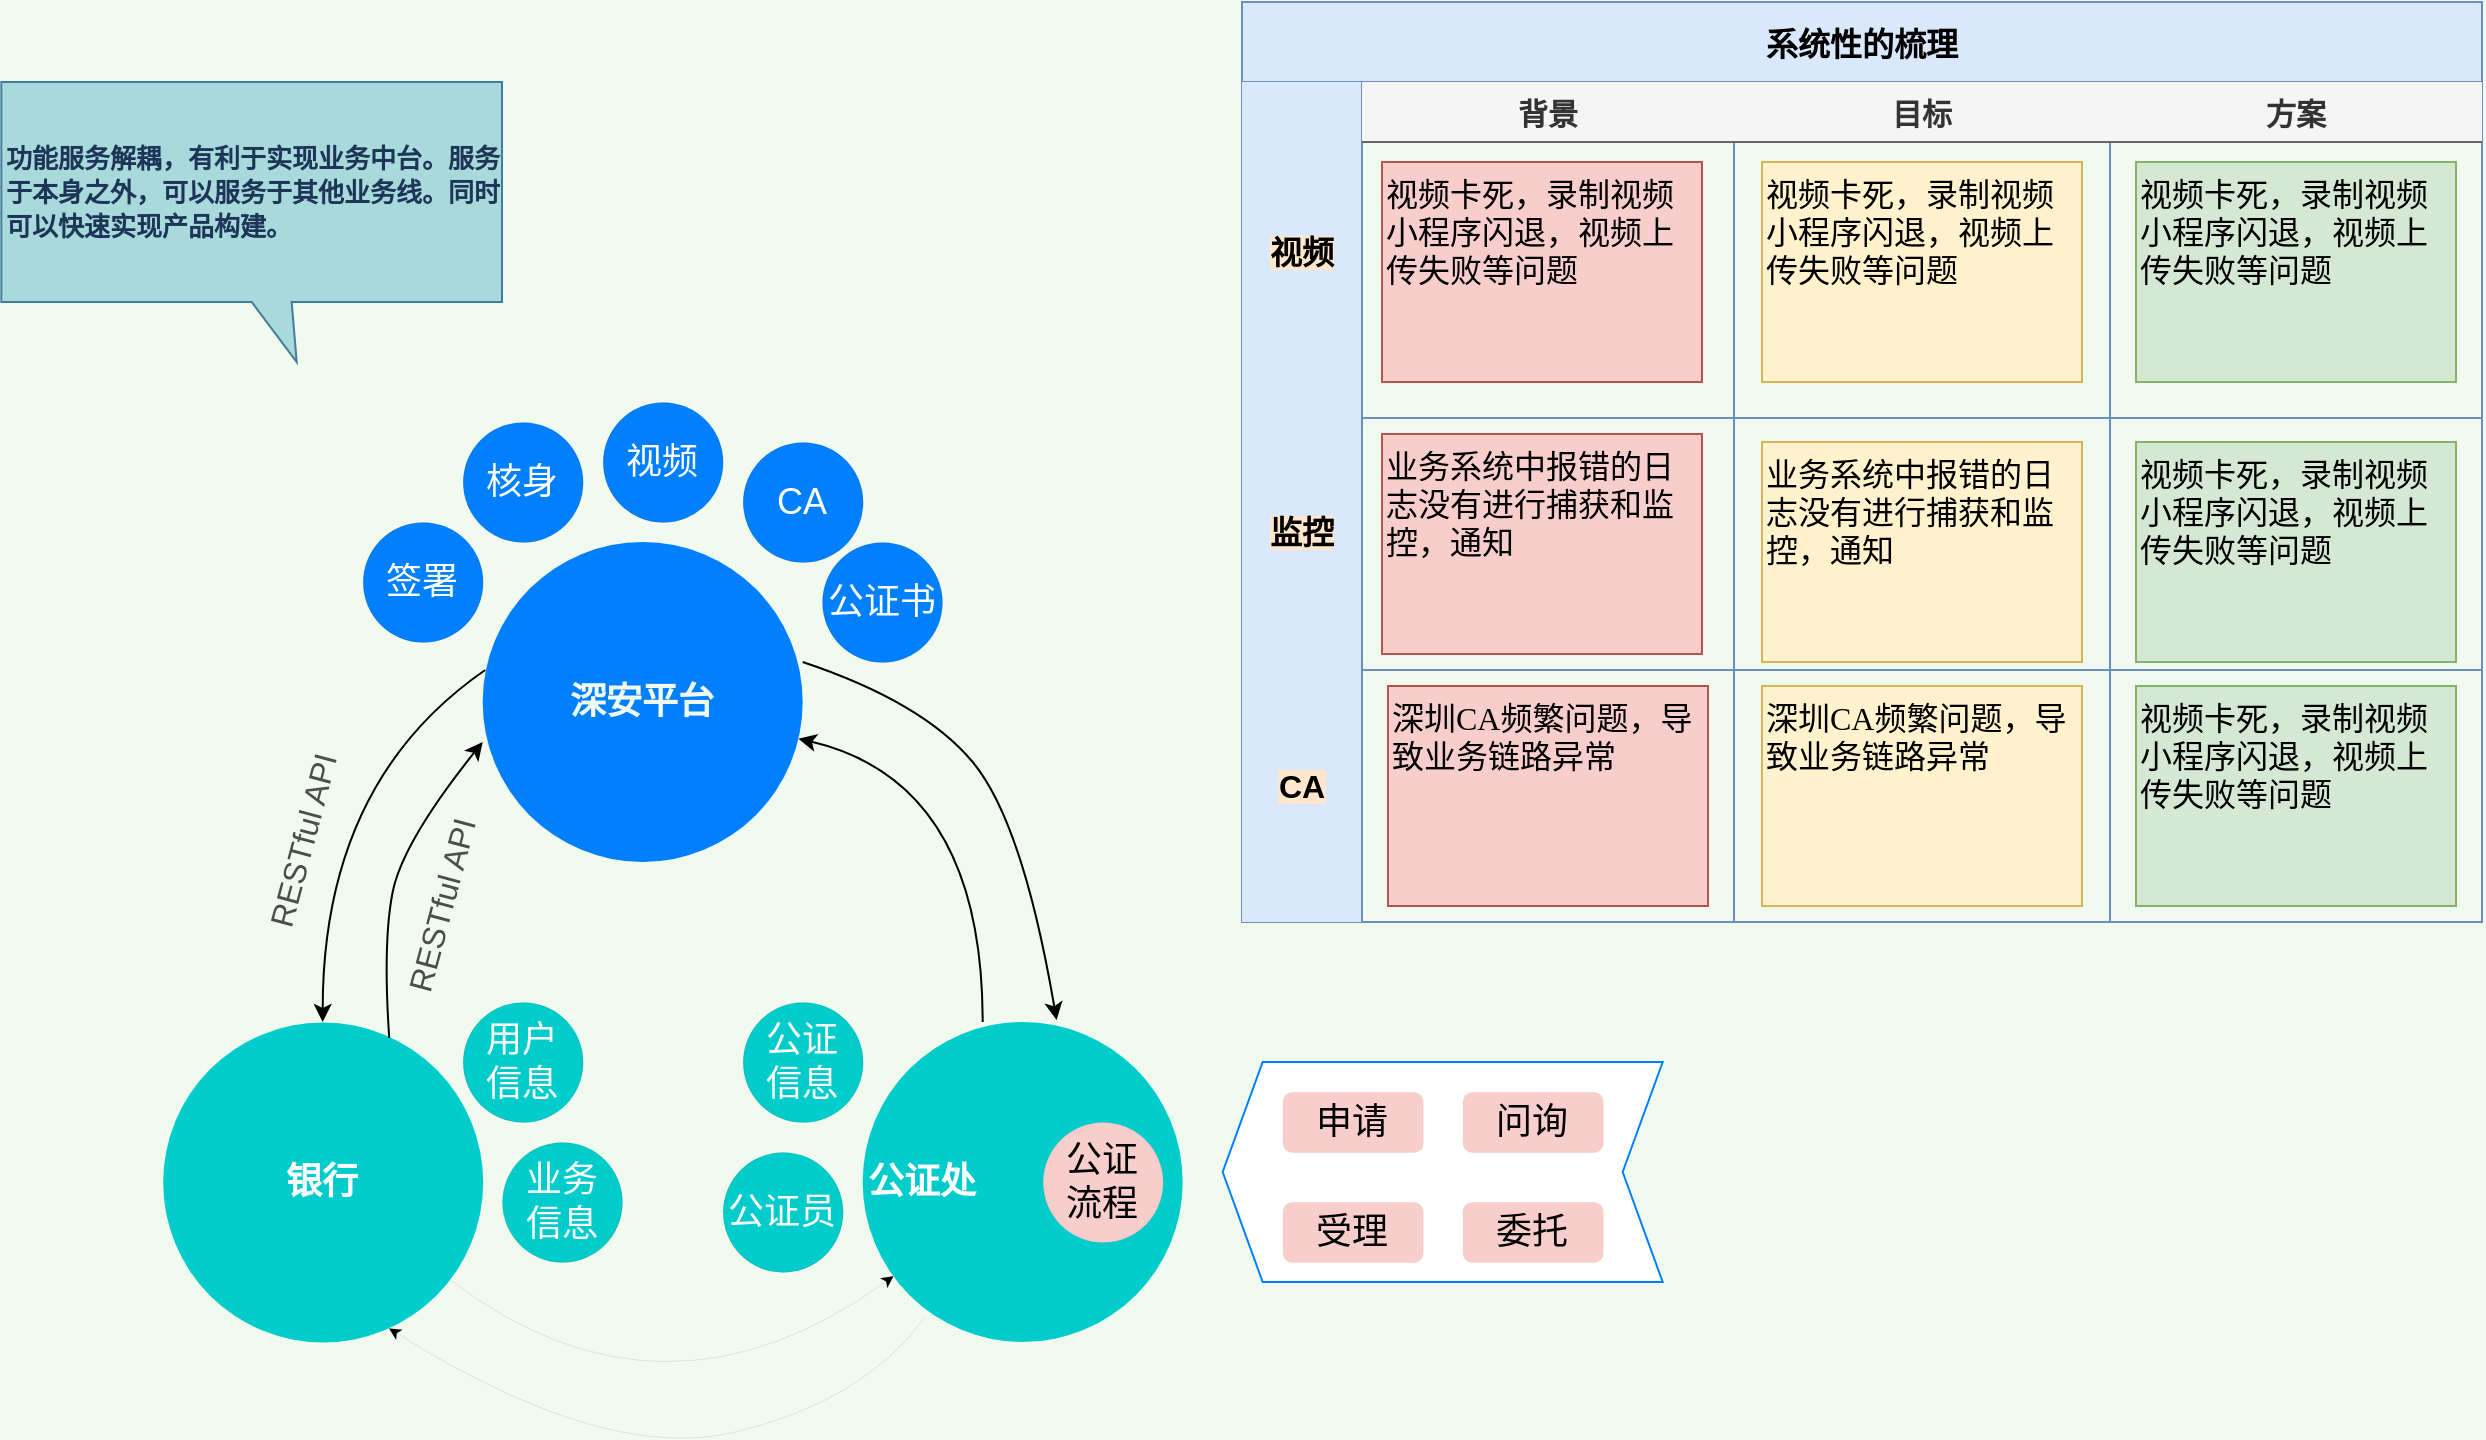 <mxfile version="17.4.6" type="github" pages="2">
  <diagram id="TbiD-q-UGumEZRIeGAm7" name="梳理赋强">
    <mxGraphModel dx="1422" dy="762" grid="1" gridSize="10" guides="1" tooltips="1" connect="1" arrows="1" fold="1" page="1" pageScale="1" pageWidth="1600" pageHeight="900" background="#F1FAEE" math="0" shadow="0">
      <root>
        <mxCell id="0" />
        <mxCell id="1" parent="0" />
        <mxCell id="SZ3cnazm3X6QkwhJVz3c-4" value="" style="ellipse;whiteSpace=wrap;html=1;aspect=fixed;fillColor=#00CCCC;fontColor=#FFFFFF;strokeColor=none;fontStyle=1;fontSize=18;" parent="1" vertex="1">
          <mxGeometry x="480.34" y="540" width="160" height="160" as="geometry" />
        </mxCell>
        <mxCell id="SZ3cnazm3X6QkwhJVz3c-5" value="深安平台" style="ellipse;whiteSpace=wrap;html=1;aspect=fixed;fillColor=#007FFF;fontColor=#F1FAEE;strokeColor=none;fontStyle=1;fontSize=18;" parent="1" vertex="1">
          <mxGeometry x="290.34" y="300" width="160" height="160" as="geometry" />
        </mxCell>
        <mxCell id="SZ3cnazm3X6QkwhJVz3c-6" value="银行" style="ellipse;whiteSpace=wrap;html=1;aspect=fixed;fillColor=#00CCCC;fontColor=#FFFFFF;strokeColor=none;fontStyle=1;fontSize=18;strokeWidth=0;gradientColor=none;shadow=0;sketch=0;" parent="1" vertex="1">
          <mxGeometry x="130.34" y="540" width="160" height="160" as="geometry" />
        </mxCell>
        <mxCell id="SZ3cnazm3X6QkwhJVz3c-10" value="" style="curved=1;endArrow=classic;html=1;fontSize=18;fontColor=#FFFFFF;entryX=0.5;entryY=0;entryDx=0;entryDy=0;exitX=0.008;exitY=0.4;exitDx=0;exitDy=0;exitPerimeter=0;" parent="1" source="SZ3cnazm3X6QkwhJVz3c-5" target="SZ3cnazm3X6QkwhJVz3c-6" edge="1">
          <mxGeometry width="50" height="50" relative="1" as="geometry">
            <mxPoint x="310.34" y="410" as="sourcePoint" />
            <mxPoint x="230.34" y="380" as="targetPoint" />
            <Array as="points">
              <mxPoint x="210.34" y="420" />
            </Array>
          </mxGeometry>
        </mxCell>
        <mxCell id="SZ3cnazm3X6QkwhJVz3c-11" value="" style="curved=1;endArrow=classic;html=1;fontSize=18;fontColor=#FFFFFF;entryX=0;entryY=0.625;entryDx=0;entryDy=0;entryPerimeter=0;exitX=0.708;exitY=0.05;exitDx=0;exitDy=0;exitPerimeter=0;" parent="1" source="SZ3cnazm3X6QkwhJVz3c-6" target="SZ3cnazm3X6QkwhJVz3c-5" edge="1">
          <mxGeometry width="50" height="50" relative="1" as="geometry">
            <mxPoint x="270.34" y="530" as="sourcePoint" />
            <mxPoint x="320.34" y="480" as="targetPoint" />
            <Array as="points">
              <mxPoint x="240.34" y="500" />
              <mxPoint x="250.34" y="450" />
            </Array>
          </mxGeometry>
        </mxCell>
        <mxCell id="SZ3cnazm3X6QkwhJVz3c-12" value="签署" style="ellipse;whiteSpace=wrap;html=1;aspect=fixed;shadow=0;sketch=0;fontSize=18;fontColor=#FFFFFF;strokeColor=default;strokeWidth=0;fillColor=#007FFF;gradientColor=none;" parent="1" vertex="1">
          <mxGeometry x="230.34" y="290" width="60" height="60" as="geometry" />
        </mxCell>
        <mxCell id="SZ3cnazm3X6QkwhJVz3c-13" value="核身" style="ellipse;whiteSpace=wrap;html=1;aspect=fixed;shadow=0;sketch=0;fontSize=18;fontColor=#FFFFFF;strokeColor=default;strokeWidth=0;fillColor=#007FFF;gradientColor=none;" parent="1" vertex="1">
          <mxGeometry x="280.34" y="240" width="60" height="60" as="geometry" />
        </mxCell>
        <mxCell id="SZ3cnazm3X6QkwhJVz3c-14" value="CA" style="ellipse;whiteSpace=wrap;html=1;aspect=fixed;shadow=0;sketch=0;fontSize=18;fontColor=#FFFFFF;strokeColor=default;strokeWidth=0;fillColor=#007FFF;gradientColor=none;" parent="1" vertex="1">
          <mxGeometry x="420.34" y="250" width="60" height="60" as="geometry" />
        </mxCell>
        <mxCell id="SZ3cnazm3X6QkwhJVz3c-15" value="公证书" style="ellipse;whiteSpace=wrap;html=1;aspect=fixed;shadow=0;sketch=0;fontSize=18;fontColor=#FFFFFF;strokeColor=default;strokeWidth=0;fillColor=#007FFF;gradientColor=none;" parent="1" vertex="1">
          <mxGeometry x="460" y="300" width="60" height="60" as="geometry" />
        </mxCell>
        <mxCell id="SZ3cnazm3X6QkwhJVz3c-16" value="" style="curved=1;endArrow=classic;html=1;fontFamily=Helvetica;fontSize=18;fontColor=#FFFFFF;align=center;strokeColor=default;strokeWidth=0;" parent="1" source="SZ3cnazm3X6QkwhJVz3c-6" target="SZ3cnazm3X6QkwhJVz3c-4" edge="1">
          <mxGeometry width="50" height="50" relative="1" as="geometry">
            <mxPoint x="290.34" y="670" as="sourcePoint" />
            <mxPoint x="480.34" y="710" as="targetPoint" />
            <Array as="points">
              <mxPoint x="380.34" y="750" />
            </Array>
          </mxGeometry>
        </mxCell>
        <mxCell id="SZ3cnazm3X6QkwhJVz3c-17" value="" style="curved=1;endArrow=classic;html=1;fontSize=18;fontColor=#FFFFFF;entryX=0.706;entryY=0.956;entryDx=0;entryDy=0;entryPerimeter=0;exitX=0.194;exitY=0.919;exitDx=0;exitDy=0;exitPerimeter=0;strokeWidth=0;" parent="1" source="SZ3cnazm3X6QkwhJVz3c-4" target="SZ3cnazm3X6QkwhJVz3c-6" edge="1">
          <mxGeometry width="50" height="50" relative="1" as="geometry">
            <mxPoint x="330.34" y="840" as="sourcePoint" />
            <mxPoint x="380.34" y="790" as="targetPoint" />
            <Array as="points">
              <mxPoint x="480.34" y="730" />
              <mxPoint x="350.34" y="760" />
            </Array>
          </mxGeometry>
        </mxCell>
        <mxCell id="SZ3cnazm3X6QkwhJVz3c-18" value="" style="curved=1;endArrow=classic;html=1;fontSize=18;fontColor=#FFFFFF;" parent="1" target="SZ3cnazm3X6QkwhJVz3c-5" edge="1">
          <mxGeometry width="50" height="50" relative="1" as="geometry">
            <mxPoint x="540.34" y="540" as="sourcePoint" />
            <mxPoint x="590.34" y="420" as="targetPoint" />
            <Array as="points">
              <mxPoint x="540.34" y="420" />
            </Array>
          </mxGeometry>
        </mxCell>
        <mxCell id="SZ3cnazm3X6QkwhJVz3c-19" value="" style="curved=1;endArrow=classic;html=1;fontSize=18;fontColor=#FFFFFF;exitX=1;exitY=0.375;exitDx=0;exitDy=0;exitPerimeter=0;entryX=0.606;entryY=-0.006;entryDx=0;entryDy=0;entryPerimeter=0;" parent="1" source="SZ3cnazm3X6QkwhJVz3c-5" target="SZ3cnazm3X6QkwhJVz3c-4" edge="1">
          <mxGeometry width="50" height="50" relative="1" as="geometry">
            <mxPoint x="610.34" y="460" as="sourcePoint" />
            <mxPoint x="580.34" y="540" as="targetPoint" />
            <Array as="points">
              <mxPoint x="510.34" y="380" />
              <mxPoint x="560.34" y="440" />
            </Array>
          </mxGeometry>
        </mxCell>
        <mxCell id="SZ3cnazm3X6QkwhJVz3c-20" value="公证&lt;br&gt;流程" style="ellipse;whiteSpace=wrap;html=1;aspect=fixed;shadow=0;sketch=0;fontSize=18;strokeColor=#b85450;strokeWidth=0;fillColor=#f8cecc;" parent="1" vertex="1">
          <mxGeometry x="570.34" y="590" width="60" height="60" as="geometry" />
        </mxCell>
        <mxCell id="SZ3cnazm3X6QkwhJVz3c-21" value="&lt;span style=&quot;font-weight: 700&quot;&gt;公证处&lt;/span&gt;" style="text;html=1;strokeColor=none;fillColor=none;align=center;verticalAlign=middle;whiteSpace=wrap;rounded=0;shadow=0;sketch=0;fontSize=18;fontColor=#FFFFFF;" parent="1" vertex="1">
          <mxGeometry x="480.34" y="605" width="60" height="30" as="geometry" />
        </mxCell>
        <mxCell id="SZ3cnazm3X6QkwhJVz3c-24" value="" style="shape=step;perimeter=stepPerimeter;whiteSpace=wrap;html=1;fixedSize=1;shadow=0;sketch=0;fontSize=18;strokeWidth=1;direction=west;size=20;strokeColor=#007FFF;" parent="1" vertex="1">
          <mxGeometry x="660.34" y="560" width="220" height="110" as="geometry" />
        </mxCell>
        <mxCell id="SZ3cnazm3X6QkwhJVz3c-26" value="委托" style="rounded=1;whiteSpace=wrap;html=1;shadow=0;sketch=0;fontSize=18;strokeColor=#b85450;strokeWidth=0;fillColor=#f8cecc;" parent="1" vertex="1">
          <mxGeometry x="780.34" y="630" width="70" height="30" as="geometry" />
        </mxCell>
        <mxCell id="SZ3cnazm3X6QkwhJVz3c-27" value="受理" style="rounded=1;whiteSpace=wrap;html=1;shadow=0;sketch=0;fontSize=18;strokeColor=#b85450;strokeWidth=0;fillColor=#f8cecc;" parent="1" vertex="1">
          <mxGeometry x="690.34" y="630" width="70" height="30" as="geometry" />
        </mxCell>
        <mxCell id="SZ3cnazm3X6QkwhJVz3c-28" value="问询" style="rounded=1;whiteSpace=wrap;html=1;shadow=0;sketch=0;fontSize=18;strokeColor=#b85450;strokeWidth=0;fillColor=#f8cecc;" parent="1" vertex="1">
          <mxGeometry x="780.34" y="575" width="70" height="30" as="geometry" />
        </mxCell>
        <mxCell id="SZ3cnazm3X6QkwhJVz3c-29" value="申请" style="rounded=1;whiteSpace=wrap;html=1;shadow=0;sketch=0;fontSize=18;strokeColor=#b85450;strokeWidth=0;fillColor=#f8cecc;" parent="1" vertex="1">
          <mxGeometry x="690.34" y="575" width="70" height="30" as="geometry" />
        </mxCell>
        <mxCell id="SZ3cnazm3X6QkwhJVz3c-30" value="用户&lt;br&gt;信息" style="ellipse;whiteSpace=wrap;html=1;aspect=fixed;shadow=0;sketch=0;fontSize=18;fontColor=#FFFFFF;strokeColor=default;strokeWidth=0;fillColor=#00CCCC;gradientColor=none;" parent="1" vertex="1">
          <mxGeometry x="280.34" y="530" width="60" height="60" as="geometry" />
        </mxCell>
        <mxCell id="SZ3cnazm3X6QkwhJVz3c-31" value="公证&lt;br&gt;信息" style="ellipse;whiteSpace=wrap;html=1;aspect=fixed;shadow=0;sketch=0;fontSize=18;fontColor=#FFFFFF;strokeColor=default;strokeWidth=0;fillColor=#00CCCC;gradientColor=none;" parent="1" vertex="1">
          <mxGeometry x="420.34" y="530" width="60" height="60" as="geometry" />
        </mxCell>
        <mxCell id="SZ3cnazm3X6QkwhJVz3c-32" value="公证员" style="ellipse;whiteSpace=wrap;html=1;aspect=fixed;shadow=0;sketch=0;fontSize=18;fontColor=#FFFFFF;strokeColor=default;strokeWidth=0;fillColor=#00CCCC;gradientColor=none;" parent="1" vertex="1">
          <mxGeometry x="410.34" y="605" width="60" height="60" as="geometry" />
        </mxCell>
        <mxCell id="SZ3cnazm3X6QkwhJVz3c-34" value="&lt;span style=&quot;color: rgb(77, 77, 77); font-size: 16px;&quot;&gt;RESTful API&lt;/span&gt;" style="text;html=1;strokeColor=none;fillColor=none;align=center;verticalAlign=middle;whiteSpace=wrap;rounded=0;shadow=0;sketch=0;fontSize=18;rotation=-75;labelBackgroundColor=none;" parent="1" vertex="1">
          <mxGeometry x="190" y="470" width="160.34" height="22.59" as="geometry" />
        </mxCell>
        <mxCell id="SZ3cnazm3X6QkwhJVz3c-35" value="&lt;span style=&quot;color: rgb(77, 77, 77); font-size: 16px;&quot;&gt;RESTful API&lt;/span&gt;" style="text;html=1;strokeColor=none;fillColor=none;align=center;verticalAlign=middle;whiteSpace=wrap;rounded=0;shadow=0;sketch=0;fontSize=18;rotation=-75;labelBackgroundColor=none;" parent="1" vertex="1">
          <mxGeometry x="120" y="437.41" width="160.34" height="22.59" as="geometry" />
        </mxCell>
        <mxCell id="0kJrQQ6XNHGuofrC7Rx9-1" value="业务&lt;br&gt;信息" style="ellipse;whiteSpace=wrap;html=1;aspect=fixed;shadow=0;sketch=0;fontSize=18;fontColor=#FFFFFF;strokeColor=default;strokeWidth=0;fillColor=#00CCCC;gradientColor=none;" parent="1" vertex="1">
          <mxGeometry x="300" y="600" width="60" height="60" as="geometry" />
        </mxCell>
        <mxCell id="NVHMBf0Pm29na-19WKgt-1" value="视频" style="ellipse;whiteSpace=wrap;html=1;aspect=fixed;shadow=0;sketch=0;fontSize=18;fontColor=#FFFFFF;strokeColor=default;strokeWidth=0;fillColor=#007FFF;gradientColor=none;" parent="1" vertex="1">
          <mxGeometry x="350.34" y="230" width="60" height="60" as="geometry" />
        </mxCell>
        <mxCell id="Mb-JLxG81UEq2aO8pVqn-1" value="&lt;div&gt;&lt;div&gt;&lt;span style=&quot;font-family: &amp;#34;larkhacksafarifont&amp;#34; , &amp;#34;larkemojifont&amp;#34; , &amp;#34;larkchinesequote&amp;#34; , , &amp;#34;blinkmacsystemfont&amp;#34; , &amp;#34;helvetica neue&amp;#34; , &amp;#34;arial&amp;#34; , &amp;#34;segoe ui&amp;#34; , &amp;#34;pingfang sc&amp;#34; , &amp;#34;microsoft yahei&amp;#34; , &amp;#34;hiragino sans gb&amp;#34; , sans-serif , &amp;#34;apple color emoji&amp;#34; , &amp;#34;segoe ui emoji&amp;#34; , &amp;#34;segoe ui symbol&amp;#34; , &amp;#34;noto color emoji&amp;#34;&quot;&gt;&lt;span style=&quot;font-size: 13px&quot;&gt;功能服务解耦，有利于实现业务中台。服务于本身之外，可以服务于其他业务线。同时可以快速实现产品构建。&lt;/span&gt;&lt;/span&gt;&lt;/div&gt;&lt;/div&gt;" style="shape=callout;whiteSpace=wrap;html=1;perimeter=calloutPerimeter;labelBackgroundColor=none;labelBorderColor=none;fontSize=14;fillColor=#A8DADC;strokeColor=#457B9D;fontColor=#1D3557;fontStyle=1;align=left;position2=0.59;" parent="1" vertex="1">
          <mxGeometry x="49.66" y="70" width="250.34" height="140" as="geometry" />
        </mxCell>
        <mxCell id="5Gq2tqILsiGYKfqjiZqC-10" value="系统性的梳理" style="shape=table;childLayout=tableLayout;startSize=40;collapsible=0;recursiveResize=0;expand=0;fontStyle=1;fillColor=#dae8fc;strokeColor=#6c8ebf;fontSize=16;verticalAlign=middle;" vertex="1" parent="1">
          <mxGeometry x="670" y="30" width="620" height="460" as="geometry" />
        </mxCell>
        <mxCell id="5Gq2tqILsiGYKfqjiZqC-11" value="" style="shape=tableRow;horizontal=0;startSize=60;swimlaneHead=0;swimlaneBody=0;top=0;left=0;bottom=0;right=0;dropTarget=0;collapsible=0;recursiveResize=0;expand=0;fontStyle=1;labelPosition=center;verticalLabelPosition=middle;align=center;verticalAlign=middle;fontFamily=Verdana;textDirection=ltr;flipH=0;flipV=0;swimlaneFillColor=none;rounded=0;shadow=0;sketch=0;fontSize=14;fillColor=#dae8fc;strokeColor=#6c8ebf;" vertex="1" parent="5Gq2tqILsiGYKfqjiZqC-10">
          <mxGeometry y="40" width="620" height="168" as="geometry" />
        </mxCell>
        <mxCell id="5Gq2tqILsiGYKfqjiZqC-12" value="背景" style="swimlane;swimlaneHead=0;swimlaneBody=0;fontStyle=0;connectable=0;fillColor=#f5f5f5;startSize=30;collapsible=0;recursiveResize=0;expand=0;fontStyle=1;strokeColor=#666666;fontSize=15;fontColor=#333333;" vertex="1" parent="5Gq2tqILsiGYKfqjiZqC-11">
          <mxGeometry x="60" width="186" height="168" as="geometry">
            <mxRectangle width="186" height="168" as="alternateBounds" />
          </mxGeometry>
        </mxCell>
        <mxCell id="5Gq2tqILsiGYKfqjiZqC-37" value="视频卡死，录制视频小程序闪退，视频上传失败等问题" style="text;whiteSpace=wrap;html=1;fontSize=16;fontFamily=Verdana;fillColor=#f8cecc;strokeColor=#b85450;" vertex="1" parent="5Gq2tqILsiGYKfqjiZqC-12">
          <mxGeometry x="10" y="40" width="160" height="110" as="geometry" />
        </mxCell>
        <mxCell id="5Gq2tqILsiGYKfqjiZqC-13" value="目标" style="swimlane;swimlaneHead=0;swimlaneBody=0;fontStyle=0;connectable=0;fillColor=#f5f5f5;startSize=30;collapsible=0;recursiveResize=0;expand=0;fontStyle=1;strokeColor=#666666;fontSize=15;fontColor=#333333;" vertex="1" parent="5Gq2tqILsiGYKfqjiZqC-11">
          <mxGeometry x="246" width="188" height="168" as="geometry">
            <mxRectangle width="188" height="168" as="alternateBounds" />
          </mxGeometry>
        </mxCell>
        <mxCell id="5Gq2tqILsiGYKfqjiZqC-40" value="视频卡死，录制视频小程序闪退，视频上传失败等问题" style="text;whiteSpace=wrap;html=1;fontSize=16;fontFamily=Verdana;fillColor=#fff2cc;strokeColor=#d6b656;" vertex="1" parent="5Gq2tqILsiGYKfqjiZqC-13">
          <mxGeometry x="14" y="40" width="160" height="110" as="geometry" />
        </mxCell>
        <mxCell id="5Gq2tqILsiGYKfqjiZqC-14" value="方案" style="swimlane;swimlaneHead=0;swimlaneBody=0;fontStyle=0;connectable=0;fillColor=#f5f5f5;startSize=30;collapsible=0;recursiveResize=0;expand=0;fontStyle=1;strokeColor=#666666;fontSize=15;fontColor=#333333;" vertex="1" parent="5Gq2tqILsiGYKfqjiZqC-11">
          <mxGeometry x="434" width="186" height="168" as="geometry">
            <mxRectangle width="186" height="168" as="alternateBounds" />
          </mxGeometry>
        </mxCell>
        <mxCell id="5Gq2tqILsiGYKfqjiZqC-45" value="视频卡死，录制视频小程序闪退，视频上传失败等问题" style="text;whiteSpace=wrap;html=1;fontSize=16;fontFamily=Verdana;fillColor=#d5e8d4;strokeColor=#82b366;" vertex="1" parent="5Gq2tqILsiGYKfqjiZqC-14">
          <mxGeometry x="13" y="40" width="160" height="110" as="geometry" />
        </mxCell>
        <mxCell id="5Gq2tqILsiGYKfqjiZqC-15" value="" style="shape=tableRow;horizontal=0;startSize=60;swimlaneHead=0;swimlaneBody=0;top=0;left=0;bottom=0;right=0;dropTarget=0;fillColor=#dae8fc;collapsible=0;recursiveResize=0;expand=0;fontStyle=1;labelPosition=center;verticalLabelPosition=middle;align=center;verticalAlign=middle;strokeColor=#6c8ebf;" vertex="1" parent="5Gq2tqILsiGYKfqjiZqC-10">
          <mxGeometry y="208" width="620" height="126" as="geometry" />
        </mxCell>
        <mxCell id="5Gq2tqILsiGYKfqjiZqC-16" value="" style="swimlane;swimlaneHead=0;swimlaneBody=0;fontStyle=0;connectable=0;fillColor=#DAE8FC;startSize=0;collapsible=0;recursiveResize=0;expand=0;fontStyle=1;strokeColor=#666666;fontColor=#333333;" vertex="1" parent="5Gq2tqILsiGYKfqjiZqC-15">
          <mxGeometry x="60" width="186" height="126" as="geometry">
            <mxRectangle width="186" height="126" as="alternateBounds" />
          </mxGeometry>
        </mxCell>
        <mxCell id="5Gq2tqILsiGYKfqjiZqC-47" value="业务系统中报错的日志没有进行捕获和监控，通知" style="text;whiteSpace=wrap;html=1;fontSize=16;fontFamily=Verdana;fillColor=#f8cecc;strokeColor=#b85450;" vertex="1" parent="5Gq2tqILsiGYKfqjiZqC-16">
          <mxGeometry x="10" y="8" width="160" height="110" as="geometry" />
        </mxCell>
        <mxCell id="5Gq2tqILsiGYKfqjiZqC-17" value="" style="swimlane;swimlaneHead=0;swimlaneBody=0;fontStyle=0;connectable=0;fillColor=#dae8fc;startSize=0;collapsible=0;recursiveResize=0;expand=0;fontStyle=1;strokeColor=#6c8ebf;" vertex="1" parent="5Gq2tqILsiGYKfqjiZqC-15">
          <mxGeometry x="246" width="188" height="126" as="geometry">
            <mxRectangle width="188" height="126" as="alternateBounds" />
          </mxGeometry>
        </mxCell>
        <mxCell id="5Gq2tqILsiGYKfqjiZqC-41" value="业务系统中报错的日志没有进行捕获和监控，通知" style="text;whiteSpace=wrap;html=1;fontSize=16;fontFamily=Verdana;fillColor=#fff2cc;strokeColor=#d6b656;" vertex="1" parent="5Gq2tqILsiGYKfqjiZqC-17">
          <mxGeometry x="14" y="12" width="160" height="110" as="geometry" />
        </mxCell>
        <mxCell id="5Gq2tqILsiGYKfqjiZqC-18" value="" style="swimlane;swimlaneHead=0;swimlaneBody=0;fontStyle=0;connectable=0;fillColor=#dae8fc;startSize=0;collapsible=0;recursiveResize=0;expand=0;fontStyle=1;strokeColor=#6c8ebf;" vertex="1" parent="5Gq2tqILsiGYKfqjiZqC-15">
          <mxGeometry x="434" width="186" height="126" as="geometry">
            <mxRectangle width="186" height="126" as="alternateBounds" />
          </mxGeometry>
        </mxCell>
        <mxCell id="5Gq2tqILsiGYKfqjiZqC-44" value="视频卡死，录制视频小程序闪退，视频上传失败等问题" style="text;whiteSpace=wrap;html=1;fontSize=16;fontFamily=Verdana;fillColor=#d5e8d4;strokeColor=#82b366;" vertex="1" parent="5Gq2tqILsiGYKfqjiZqC-18">
          <mxGeometry x="13" y="12" width="160" height="110" as="geometry" />
        </mxCell>
        <mxCell id="5Gq2tqILsiGYKfqjiZqC-19" value="" style="shape=tableRow;horizontal=0;startSize=60;swimlaneHead=0;swimlaneBody=0;top=0;left=0;bottom=0;right=0;dropTarget=0;fillColor=#dae8fc;collapsible=0;recursiveResize=0;expand=0;fontStyle=1;labelPosition=center;verticalLabelPosition=middle;align=center;verticalAlign=middle;strokeColor=#6c8ebf;" vertex="1" parent="5Gq2tqILsiGYKfqjiZqC-10">
          <mxGeometry y="334" width="620" height="126" as="geometry" />
        </mxCell>
        <mxCell id="5Gq2tqILsiGYKfqjiZqC-20" value="" style="swimlane;swimlaneHead=0;swimlaneBody=0;fontStyle=0;connectable=0;fillColor=#dae8fc;startSize=0;collapsible=0;recursiveResize=0;expand=0;fontStyle=1;strokeColor=#6c8ebf;" vertex="1" parent="5Gq2tqILsiGYKfqjiZqC-19">
          <mxGeometry x="60" width="186" height="126" as="geometry">
            <mxRectangle width="186" height="126" as="alternateBounds" />
          </mxGeometry>
        </mxCell>
        <mxCell id="5Gq2tqILsiGYKfqjiZqC-46" value="深圳CA频繁问题，导致业务链路异常" style="text;whiteSpace=wrap;html=1;fontSize=16;fontFamily=Verdana;fillColor=#f8cecc;strokeColor=#b85450;" vertex="1" parent="5Gq2tqILsiGYKfqjiZqC-20">
          <mxGeometry x="13" y="8" width="160" height="110" as="geometry" />
        </mxCell>
        <mxCell id="5Gq2tqILsiGYKfqjiZqC-21" value="" style="swimlane;swimlaneHead=0;swimlaneBody=0;fontStyle=0;connectable=0;fillColor=#dae8fc;startSize=0;collapsible=0;recursiveResize=0;expand=0;fontStyle=1;strokeColor=#6c8ebf;" vertex="1" parent="5Gq2tqILsiGYKfqjiZqC-19">
          <mxGeometry x="246" width="188" height="126" as="geometry">
            <mxRectangle width="188" height="126" as="alternateBounds" />
          </mxGeometry>
        </mxCell>
        <mxCell id="5Gq2tqILsiGYKfqjiZqC-42" value="深圳CA频繁问题，导致业务链路异常" style="text;whiteSpace=wrap;html=1;fontSize=16;fontFamily=Verdana;fillColor=#fff2cc;strokeColor=#d6b656;" vertex="1" parent="5Gq2tqILsiGYKfqjiZqC-21">
          <mxGeometry x="14" y="8" width="160" height="110" as="geometry" />
        </mxCell>
        <mxCell id="5Gq2tqILsiGYKfqjiZqC-22" value="" style="swimlane;swimlaneHead=0;swimlaneBody=0;fontStyle=0;connectable=0;fillColor=#dae8fc;startSize=0;collapsible=0;recursiveResize=0;expand=0;fontStyle=1;strokeColor=#6c8ebf;" vertex="1" parent="5Gq2tqILsiGYKfqjiZqC-19">
          <mxGeometry x="434" width="186" height="126" as="geometry">
            <mxRectangle width="186" height="126" as="alternateBounds" />
          </mxGeometry>
        </mxCell>
        <mxCell id="5Gq2tqILsiGYKfqjiZqC-43" value="视频卡死，录制视频小程序闪退，视频上传失败等问题" style="text;whiteSpace=wrap;html=1;fontSize=16;fontFamily=Verdana;fillColor=#d5e8d4;strokeColor=#82b366;" vertex="1" parent="5Gq2tqILsiGYKfqjiZqC-22">
          <mxGeometry x="13" y="8" width="160" height="110" as="geometry" />
        </mxCell>
        <mxCell id="5Gq2tqILsiGYKfqjiZqC-32" value="&lt;span style=&quot;font-weight: 700; background-color: rgb(255, 230, 204); font-size: 16px;&quot;&gt;视频&lt;/span&gt;" style="text;html=1;strokeColor=none;fillColor=none;align=center;verticalAlign=middle;whiteSpace=wrap;rounded=0;shadow=0;sketch=0;fontFamily=Verdana;fontSize=16;" vertex="1" parent="1">
          <mxGeometry x="670" y="140" width="60" height="30" as="geometry" />
        </mxCell>
        <mxCell id="5Gq2tqILsiGYKfqjiZqC-33" value="&lt;span style=&quot;font-family: helvetica; font-size: 16px; font-weight: 700; background-color: rgb(255, 230, 204);&quot;&gt;监控&lt;/span&gt;" style="text;html=1;strokeColor=none;fillColor=none;align=center;verticalAlign=middle;whiteSpace=wrap;rounded=0;shadow=0;sketch=0;fontFamily=Verdana;fontSize=16;" vertex="1" parent="1">
          <mxGeometry x="670" y="280" width="60" height="30" as="geometry" />
        </mxCell>
        <mxCell id="5Gq2tqILsiGYKfqjiZqC-34" value="&lt;span style=&quot;font-family: helvetica; font-size: 16px; font-weight: 700; background-color: rgb(255, 230, 204);&quot;&gt;CA&lt;/span&gt;" style="text;html=1;strokeColor=none;fillColor=none;align=center;verticalAlign=middle;whiteSpace=wrap;rounded=0;shadow=0;sketch=0;fontFamily=Verdana;fontSize=16;" vertex="1" parent="1">
          <mxGeometry x="670" y="407.41" width="60" height="30" as="geometry" />
        </mxCell>
      </root>
    </mxGraphModel>
  </diagram>
  <diagram id="W_DcEgEJa7QvUL6Cg9mv" name="完善赋强讨论">
    <mxGraphModel dx="1422" dy="762" grid="1" gridSize="10" guides="1" tooltips="1" connect="1" arrows="1" fold="1" page="1" pageScale="1" pageWidth="1600" pageHeight="900" background="#F1FAEE" math="0" shadow="0">
      <root>
        <mxCell id="0" />
        <mxCell id="1" parent="0" />
        <mxCell id="ZKMZ_zgSfgGnD0Td6Crq-1" value="" style="ellipse;whiteSpace=wrap;html=1;aspect=fixed;shadow=0;labelBackgroundColor=none;sketch=0;fontSize=18;strokeWidth=1;strokeColor=#9673a6;fillColor=#e1d5e7;" parent="1" vertex="1">
          <mxGeometry x="400" y="100" width="690" height="690" as="geometry" />
        </mxCell>
        <mxCell id="TEY4NTb9Coj-6whppLxx-1" value="" style="ellipse;whiteSpace=wrap;html=1;aspect=fixed;fillColor=#00CCCC;fontColor=#FFFFFF;strokeColor=none;fontStyle=1;fontSize=18;" parent="1" vertex="1">
          <mxGeometry x="810.34" y="520" width="160" height="160" as="geometry" />
        </mxCell>
        <mxCell id="TEY4NTb9Coj-6whppLxx-2" value="深安平台" style="ellipse;whiteSpace=wrap;html=1;aspect=fixed;fillColor=#007FFF;fontColor=#F1FAEE;strokeColor=none;fontStyle=1;fontSize=18;" parent="1" vertex="1">
          <mxGeometry x="620.34" y="297.41" width="160" height="160" as="geometry" />
        </mxCell>
        <mxCell id="TEY4NTb9Coj-6whppLxx-3" value="银行" style="ellipse;whiteSpace=wrap;html=1;aspect=fixed;fillColor=#00CCCC;fontColor=#FFFFFF;strokeColor=none;fontStyle=1;fontSize=18;strokeWidth=0;gradientColor=none;shadow=0;sketch=0;" parent="1" vertex="1">
          <mxGeometry x="460.34" y="520" width="160" height="160" as="geometry" />
        </mxCell>
        <mxCell id="TEY4NTb9Coj-6whppLxx-4" value="" style="curved=1;endArrow=classic;html=1;fontSize=18;fontColor=#FFFFFF;entryX=0.5;entryY=0;entryDx=0;entryDy=0;exitX=0.008;exitY=0.4;exitDx=0;exitDy=0;exitPerimeter=0;strokeColor=#007FFF;" parent="1" target="TEY4NTb9Coj-6whppLxx-3" edge="1">
          <mxGeometry width="50" height="50" relative="1" as="geometry">
            <mxPoint x="621.62" y="354.0" as="sourcePoint" />
            <mxPoint x="560.34" y="360" as="targetPoint" />
            <Array as="points">
              <mxPoint x="540.34" y="400" />
            </Array>
          </mxGeometry>
        </mxCell>
        <mxCell id="TEY4NTb9Coj-6whppLxx-5" value="" style="curved=1;endArrow=classic;html=1;fontSize=18;fontColor=#FFFFFF;entryX=0;entryY=0.625;entryDx=0;entryDy=0;entryPerimeter=0;exitX=0.708;exitY=0.05;exitDx=0;exitDy=0;exitPerimeter=0;strokeColor=#007FFF;" parent="1" source="TEY4NTb9Coj-6whppLxx-3" edge="1">
          <mxGeometry width="50" height="50" relative="1" as="geometry">
            <mxPoint x="600.34" y="510.0" as="sourcePoint" />
            <mxPoint x="620.34" y="390.0" as="targetPoint" />
            <Array as="points">
              <mxPoint x="570.34" y="480.0" />
              <mxPoint x="580.34" y="430" />
            </Array>
          </mxGeometry>
        </mxCell>
        <mxCell id="TEY4NTb9Coj-6whppLxx-10" value="" style="curved=1;endArrow=classic;html=1;fontFamily=Helvetica;fontSize=18;fontColor=#FFFFFF;align=center;strokeColor=#00CCCC;" parent="1" source="TEY4NTb9Coj-6whppLxx-3" target="TEY4NTb9Coj-6whppLxx-1" edge="1">
          <mxGeometry width="50" height="50" relative="1" as="geometry">
            <mxPoint x="620.34" y="650" as="sourcePoint" />
            <mxPoint x="810.34" y="690" as="targetPoint" />
            <Array as="points">
              <mxPoint x="710.34" y="730" />
            </Array>
          </mxGeometry>
        </mxCell>
        <mxCell id="TEY4NTb9Coj-6whppLxx-11" value="" style="curved=1;endArrow=classic;html=1;fontSize=18;fontColor=#FFFFFF;entryX=0.706;entryY=0.956;entryDx=0;entryDy=0;entryPerimeter=0;exitX=0.194;exitY=0.919;exitDx=0;exitDy=0;exitPerimeter=0;strokeColor=#00CCCC;" parent="1" source="TEY4NTb9Coj-6whppLxx-1" target="TEY4NTb9Coj-6whppLxx-3" edge="1">
          <mxGeometry width="50" height="50" relative="1" as="geometry">
            <mxPoint x="660.34" y="820" as="sourcePoint" />
            <mxPoint x="710.34" y="770" as="targetPoint" />
            <Array as="points">
              <mxPoint x="810.34" y="710" />
              <mxPoint x="680.34" y="740" />
            </Array>
          </mxGeometry>
        </mxCell>
        <mxCell id="TEY4NTb9Coj-6whppLxx-12" value="" style="curved=1;endArrow=classic;html=1;fontSize=18;fontColor=#FFFFFF;strokeColor=#007FFF;" parent="1" edge="1">
          <mxGeometry width="50" height="50" relative="1" as="geometry">
            <mxPoint x="870.34" y="520" as="sourcePoint" />
            <mxPoint x="779.123" y="383.903" as="targetPoint" />
            <Array as="points">
              <mxPoint x="870.34" y="400" />
            </Array>
          </mxGeometry>
        </mxCell>
        <mxCell id="TEY4NTb9Coj-6whppLxx-13" value="" style="curved=1;endArrow=classic;html=1;fontSize=18;fontColor=#FFFFFF;exitX=1;exitY=0.375;exitDx=0;exitDy=0;exitPerimeter=0;entryX=0.606;entryY=-0.006;entryDx=0;entryDy=0;entryPerimeter=0;strokeColor=#007FFF;" parent="1" target="TEY4NTb9Coj-6whppLxx-1" edge="1">
          <mxGeometry width="50" height="50" relative="1" as="geometry">
            <mxPoint x="780.34" y="350.0" as="sourcePoint" />
            <mxPoint x="910.34" y="520" as="targetPoint" />
            <Array as="points">
              <mxPoint x="840" y="367.41" />
              <mxPoint x="890.34" y="420" />
              <mxPoint x="900" y="470.0" />
            </Array>
          </mxGeometry>
        </mxCell>
        <mxCell id="TEY4NTb9Coj-6whppLxx-14" value="公证&lt;br&gt;流程" style="ellipse;whiteSpace=wrap;html=1;aspect=fixed;shadow=0;sketch=0;fontSize=18;strokeWidth=0;fillColor=#fff2cc;strokeColor=#d6b656;" parent="1" vertex="1">
          <mxGeometry x="940.0" y="270.0" width="60" height="60" as="geometry" />
        </mxCell>
        <mxCell id="TEY4NTb9Coj-6whppLxx-15" value="&lt;span style=&quot;font-weight: 700&quot;&gt;公证处&lt;/span&gt;" style="text;html=1;strokeColor=none;fillColor=none;align=center;verticalAlign=middle;whiteSpace=wrap;rounded=0;shadow=0;sketch=0;fontSize=18;fontColor=#FFFFFF;" parent="1" vertex="1">
          <mxGeometry x="810.34" y="585" width="60" height="30" as="geometry" />
        </mxCell>
        <mxCell id="TEY4NTb9Coj-6whppLxx-16" value="" style="shape=step;perimeter=stepPerimeter;whiteSpace=wrap;html=1;fixedSize=1;shadow=0;sketch=0;fontSize=18;strokeWidth=1;direction=west;size=20;strokeColor=#007FFF;rotation=0;" parent="1" vertex="1">
          <mxGeometry x="980.0" y="520" width="180" height="110" as="geometry" />
        </mxCell>
        <mxCell id="TEY4NTb9Coj-6whppLxx-17" value="委托" style="rounded=1;whiteSpace=wrap;html=1;shadow=0;sketch=0;fontSize=18;fontColor=#FFFFFF;strokeColor=default;strokeWidth=0;fillColor=#007FFF;gradientColor=none;" parent="1" vertex="1">
          <mxGeometry x="1070.34" y="590" width="59.66" height="30" as="geometry" />
        </mxCell>
        <mxCell id="TEY4NTb9Coj-6whppLxx-18" value="受理" style="rounded=1;whiteSpace=wrap;html=1;shadow=0;sketch=0;fontSize=18;fontColor=#FFFFFF;strokeColor=default;strokeWidth=0;fillColor=#007FFF;gradientColor=none;" parent="1" vertex="1">
          <mxGeometry x="1004.32" y="590" width="59.66" height="30" as="geometry" />
        </mxCell>
        <mxCell id="TEY4NTb9Coj-6whppLxx-19" value="问询" style="rounded=1;whiteSpace=wrap;html=1;shadow=0;sketch=0;fontSize=18;fontColor=#FFFFFF;strokeColor=default;strokeWidth=0;fillColor=#007FFF;gradientColor=none;" parent="1" vertex="1">
          <mxGeometry x="1070.34" y="540" width="59.66" height="25" as="geometry" />
        </mxCell>
        <mxCell id="TEY4NTb9Coj-6whppLxx-20" value="申请" style="rounded=1;whiteSpace=wrap;html=1;shadow=0;sketch=0;fontSize=18;fontColor=#FFFFFF;strokeColor=default;strokeWidth=0;fillColor=#007FFF;gradientColor=none;" parent="1" vertex="1">
          <mxGeometry x="1004.32" y="540" width="59.66" height="25" as="geometry" />
        </mxCell>
        <mxCell id="TEY4NTb9Coj-6whppLxx-22" value="公证&lt;br&gt;信息" style="ellipse;whiteSpace=wrap;html=1;aspect=fixed;shadow=0;sketch=0;fontSize=18;fontColor=#FFFFFF;strokeColor=default;strokeWidth=0;fillColor=#00CCCC;gradientColor=none;" parent="1" vertex="1">
          <mxGeometry x="750.34" y="510.0" width="60" height="60" as="geometry" />
        </mxCell>
        <mxCell id="TEY4NTb9Coj-6whppLxx-23" value="公证员" style="ellipse;whiteSpace=wrap;html=1;aspect=fixed;shadow=0;sketch=0;fontSize=18;strokeWidth=0;fillColor=#fff2cc;strokeColor=#d6b656;" parent="1" vertex="1">
          <mxGeometry x="889.66" y="220" width="60" height="60" as="geometry" />
        </mxCell>
        <mxCell id="TEY4NTb9Coj-6whppLxx-24" value="&lt;span style=&quot;color: rgb(77 , 77 , 77) ; font-size: 16px&quot;&gt;REST API&lt;/span&gt;" style="text;html=1;strokeColor=none;fillColor=none;align=center;verticalAlign=middle;whiteSpace=wrap;rounded=0;shadow=0;sketch=0;fontSize=18;rotation=-75;labelBackgroundColor=none;" parent="1" vertex="1">
          <mxGeometry x="520" y="450.0" width="160.34" height="22.59" as="geometry" />
        </mxCell>
        <mxCell id="TEY4NTb9Coj-6whppLxx-25" value="&lt;span style=&quot;color: rgb(77 , 77 , 77) ; font-size: 16px&quot;&gt;REST API&lt;/span&gt;" style="text;html=1;strokeColor=none;fillColor=none;align=center;verticalAlign=middle;whiteSpace=wrap;rounded=0;shadow=0;sketch=0;fontSize=18;rotation=-75;labelBackgroundColor=none;" parent="1" vertex="1">
          <mxGeometry x="450" y="417.41" width="160.34" height="22.59" as="geometry" />
        </mxCell>
        <mxCell id="KPQzNLiYx2tXf6R9B_gR-1" value="业务&lt;br&gt;信息" style="ellipse;whiteSpace=wrap;html=1;aspect=fixed;shadow=0;sketch=0;fontSize=18;fontColor=#FFFFFF;strokeColor=default;strokeWidth=0;fillColor=#00CCCC;gradientColor=none;" parent="1" vertex="1">
          <mxGeometry x="630" y="585" width="60" height="60" as="geometry" />
        </mxCell>
        <mxCell id="1QAQnliY2j0U7ESWhbyO-1" value="IM即时通讯" style="text;html=1;strokeColor=none;fillColor=none;align=center;verticalAlign=middle;whiteSpace=wrap;rounded=0;shadow=0;labelBackgroundColor=none;sketch=0;fontSize=18;fontColor=#000000;fontStyle=1" parent="1" vertex="1">
          <mxGeometry x="695" y="110" width="100" height="40" as="geometry" />
        </mxCell>
        <mxCell id="RbbPwFu4YWLqWB65Xbvc-1" value="公证&lt;br&gt;流程" style="ellipse;whiteSpace=wrap;html=1;aspect=fixed;shadow=0;sketch=0;fontSize=18;fontColor=#FFFFFF;strokeColor=default;strokeWidth=0;fillColor=#007FFF;gradientColor=none;" parent="1" vertex="1">
          <mxGeometry x="890" y="560" width="60" height="60" as="geometry" />
        </mxCell>
        <mxCell id="9TH9Gkc7iYT_ZstYlj8R-1" value="用户&lt;br&gt;信息" style="ellipse;whiteSpace=wrap;html=1;aspect=fixed;shadow=0;sketch=0;fontSize=18;fontColor=#FFFFFF;strokeColor=default;strokeWidth=0;fillColor=#00CCCC;gradientColor=none;" parent="1" vertex="1">
          <mxGeometry x="610.34" y="505.0" width="60" height="60" as="geometry" />
        </mxCell>
        <mxCell id="yrI9XVCD4SgGXH7bl0nP-1" value="公证员" style="ellipse;whiteSpace=wrap;html=1;aspect=fixed;shadow=0;sketch=0;fontSize=18;fontColor=#FFFFFF;strokeColor=default;strokeWidth=0;fillColor=#00CCCC;gradientColor=none;" parent="1" vertex="1">
          <mxGeometry x="740" y="585" width="60" height="60" as="geometry" />
        </mxCell>
        <mxCell id="yrI9XVCD4SgGXH7bl0nP-3" value="组件管理" style="ellipse;whiteSpace=wrap;html=1;aspect=fixed;shadow=0;sketch=0;fontSize=18;strokeColor=#b85450;strokeWidth=0;fillColor=#f8cecc;" parent="1" vertex="1">
          <mxGeometry x="724.32" y="10" width="80" height="80" as="geometry" />
        </mxCell>
        <mxCell id="yrI9XVCD4SgGXH7bl0nP-4" value="消息服务" style="ellipse;whiteSpace=wrap;html=1;aspect=fixed;shadow=0;sketch=0;fontSize=18;strokeColor=#b85450;strokeWidth=0;fillColor=#f8cecc;" parent="1" vertex="1">
          <mxGeometry x="824.66" y="30.0" width="80.34" height="80.34" as="geometry" />
        </mxCell>
        <mxCell id="yrI9XVCD4SgGXH7bl0nP-5" value="用户管理" style="ellipse;whiteSpace=wrap;html=1;aspect=fixed;shadow=0;sketch=0;fontSize=18;strokeColor=#b85450;strokeWidth=0;fillColor=#f8cecc;" parent="1" vertex="1">
          <mxGeometry x="625" y="20" width="80" height="80" as="geometry" />
        </mxCell>
        <mxCell id="yrI9XVCD4SgGXH7bl0nP-6" value="业务链" style="ellipse;whiteSpace=wrap;html=1;aspect=fixed;shadow=0;sketch=0;fontSize=18;strokeColor=#b85450;strokeWidth=0;fillColor=#f8cecc;" parent="1" vertex="1">
          <mxGeometry x="515" y="50" width="80" height="80" as="geometry" />
        </mxCell>
        <mxCell id="yrI9XVCD4SgGXH7bl0nP-13" value="&lt;span style=&quot;color: rgb(77, 77, 77); font-size: 18px;&quot;&gt;TCP长连接&lt;/span&gt;" style="text;html=1;strokeColor=none;fillColor=none;align=center;verticalAlign=middle;whiteSpace=wrap;rounded=0;shadow=0;sketch=0;fontSize=18;rotation=75;labelBackgroundColor=none;fontStyle=1" parent="1" vertex="1">
          <mxGeometry x="905.0" y="357.41" width="320" height="22.59" as="geometry" />
        </mxCell>
        <mxCell id="yrI9XVCD4SgGXH7bl0nP-19" value="公证书" style="ellipse;whiteSpace=wrap;html=1;aspect=fixed;shadow=0;sketch=0;fontSize=18;strokeWidth=0;fillColor=#fff2cc;strokeColor=#d6b656;" parent="1" vertex="1">
          <mxGeometry x="829.66" y="170" width="60" height="60" as="geometry" />
        </mxCell>
        <mxCell id="gVG75Whd7pKGl_VEBl4--1" value="&lt;div&gt;&lt;div&gt;&lt;span style=&quot;font-family: &amp;#34;larkhacksafarifont&amp;#34; , &amp;#34;larkemojifont&amp;#34; , &amp;#34;larkchinesequote&amp;#34; , , &amp;#34;blinkmacsystemfont&amp;#34; , &amp;#34;helvetica neue&amp;#34; , &amp;#34;arial&amp;#34; , &amp;#34;segoe ui&amp;#34; , &amp;#34;pingfang sc&amp;#34; , &amp;#34;microsoft yahei&amp;#34; , &amp;#34;hiragino sans gb&amp;#34; , sans-serif , &amp;#34;apple color emoji&amp;#34; , &amp;#34;segoe ui emoji&amp;#34; , &amp;#34;segoe ui symbol&amp;#34; , &amp;#34;noto color emoji&amp;#34;&quot;&gt;&lt;span style=&quot;font-size: 13px&quot;&gt;扩展性强，可以兼容提存和公证业务。&lt;/span&gt;&lt;/span&gt;&lt;/div&gt;&lt;/div&gt;" style="shape=callout;whiteSpace=wrap;html=1;perimeter=calloutPerimeter;labelBackgroundColor=none;labelBorderColor=none;fontSize=14;fillColor=#A8DADC;strokeColor=#457B9D;fontColor=#1D3557;fontStyle=1;rotation=0;position2=0.43;" parent="1" vertex="1">
          <mxGeometry x="980.0" y="100" width="150" height="110" as="geometry" />
        </mxCell>
        <mxCell id="5LnzwX5ckoafJkAtwofs-1" value="用户" style="ellipse;whiteSpace=wrap;html=1;aspect=fixed;shadow=0;sketch=0;fontSize=18;strokeWidth=0;fillColor=#fff2cc;strokeColor=#d6b656;" parent="1" vertex="1">
          <mxGeometry x="470.34" y="240" width="60" height="60" as="geometry" />
        </mxCell>
        <mxCell id="5LnzwX5ckoafJkAtwofs-2" value="核身" style="ellipse;whiteSpace=wrap;html=1;aspect=fixed;shadow=0;sketch=0;fontSize=18;strokeWidth=0;fillColor=#fff2cc;strokeColor=#d6b656;" parent="1" vertex="1">
          <mxGeometry x="530.34" y="190" width="60" height="60" as="geometry" />
        </mxCell>
        <mxCell id="5LnzwX5ckoafJkAtwofs-3" value="签署" style="ellipse;whiteSpace=wrap;html=1;aspect=fixed;shadow=0;sketch=0;fontSize=18;strokeWidth=0;fillColor=#fff2cc;strokeColor=#d6b656;" parent="1" vertex="1">
          <mxGeometry x="600.0" y="160" width="60" height="60" as="geometry" />
        </mxCell>
        <mxCell id="5LnzwX5ckoafJkAtwofs-4" value="视频" style="ellipse;whiteSpace=wrap;html=1;aspect=fixed;shadow=0;sketch=0;fontSize=18;strokeWidth=0;fillColor=#fff2cc;strokeColor=#d6b656;" parent="1" vertex="1">
          <mxGeometry x="680.0" y="150" width="60" height="60" as="geometry" />
        </mxCell>
        <mxCell id="5LnzwX5ckoafJkAtwofs-5" value="CA" style="ellipse;whiteSpace=wrap;html=1;aspect=fixed;shadow=0;sketch=0;fontSize=18;strokeWidth=0;fillColor=#fff2cc;strokeColor=#d6b656;" parent="1" vertex="1">
          <mxGeometry x="759.32" y="150" width="60" height="60" as="geometry" />
        </mxCell>
        <mxCell id="fEQHph-_vEZMSqexF0Sl-2" value="文字" style="ellipse;whiteSpace=wrap;html=1;aspect=fixed;shadow=0;sketch=0;fontSize=18;strokeWidth=0;fillColor=#dae8fc;strokeColor=#6c8ebf;" parent="1" vertex="1">
          <mxGeometry x="515" y="297.41" width="60" height="60" as="geometry" />
        </mxCell>
        <mxCell id="fEQHph-_vEZMSqexF0Sl-3" value="图片" style="ellipse;whiteSpace=wrap;html=1;aspect=fixed;shadow=0;sketch=0;fontSize=18;strokeWidth=0;fillColor=#dae8fc;strokeColor=#6c8ebf;" parent="1" vertex="1">
          <mxGeometry x="575" y="250.0" width="60" height="60" as="geometry" />
        </mxCell>
        <mxCell id="fEQHph-_vEZMSqexF0Sl-4" value="语音" style="ellipse;whiteSpace=wrap;html=1;aspect=fixed;shadow=0;sketch=0;fontSize=18;strokeWidth=0;fillColor=#dae8fc;strokeColor=#6c8ebf;" parent="1" vertex="1">
          <mxGeometry x="645" y="220.0" width="60" height="60" as="geometry" />
        </mxCell>
        <mxCell id="fEQHph-_vEZMSqexF0Sl-5" value="短视频" style="ellipse;whiteSpace=wrap;html=1;aspect=fixed;shadow=0;sketch=0;fontSize=18;strokeWidth=0;fillColor=#dae8fc;strokeColor=#6c8ebf;" parent="1" vertex="1">
          <mxGeometry x="720.34" y="210.0" width="60" height="60" as="geometry" />
        </mxCell>
        <mxCell id="fEQHph-_vEZMSqexF0Sl-6" value="文件" style="ellipse;whiteSpace=wrap;html=1;aspect=fixed;shadow=0;sketch=0;fontSize=18;strokeWidth=0;fillColor=#dae8fc;strokeColor=#6c8ebf;" parent="1" vertex="1">
          <mxGeometry x="795" y="237.41" width="60" height="60" as="geometry" />
        </mxCell>
        <mxCell id="fEQHph-_vEZMSqexF0Sl-7" value="通知" style="ellipse;whiteSpace=wrap;html=1;aspect=fixed;shadow=0;sketch=0;fontSize=18;strokeWidth=0;fillColor=#dae8fc;strokeColor=#6c8ebf;" parent="1" vertex="1">
          <mxGeometry x="855" y="281.3" width="60" height="60" as="geometry" />
        </mxCell>
        <mxCell id="fEQHph-_vEZMSqexF0Sl-8" value="客服" style="ellipse;whiteSpace=wrap;html=1;aspect=fixed;shadow=0;sketch=0;fontSize=18;strokeWidth=0;fillColor=#dae8fc;strokeColor=#6c8ebf;" parent="1" vertex="1">
          <mxGeometry x="905" y="341.3" width="60" height="60" as="geometry" />
        </mxCell>
      </root>
    </mxGraphModel>
  </diagram>
</mxfile>
